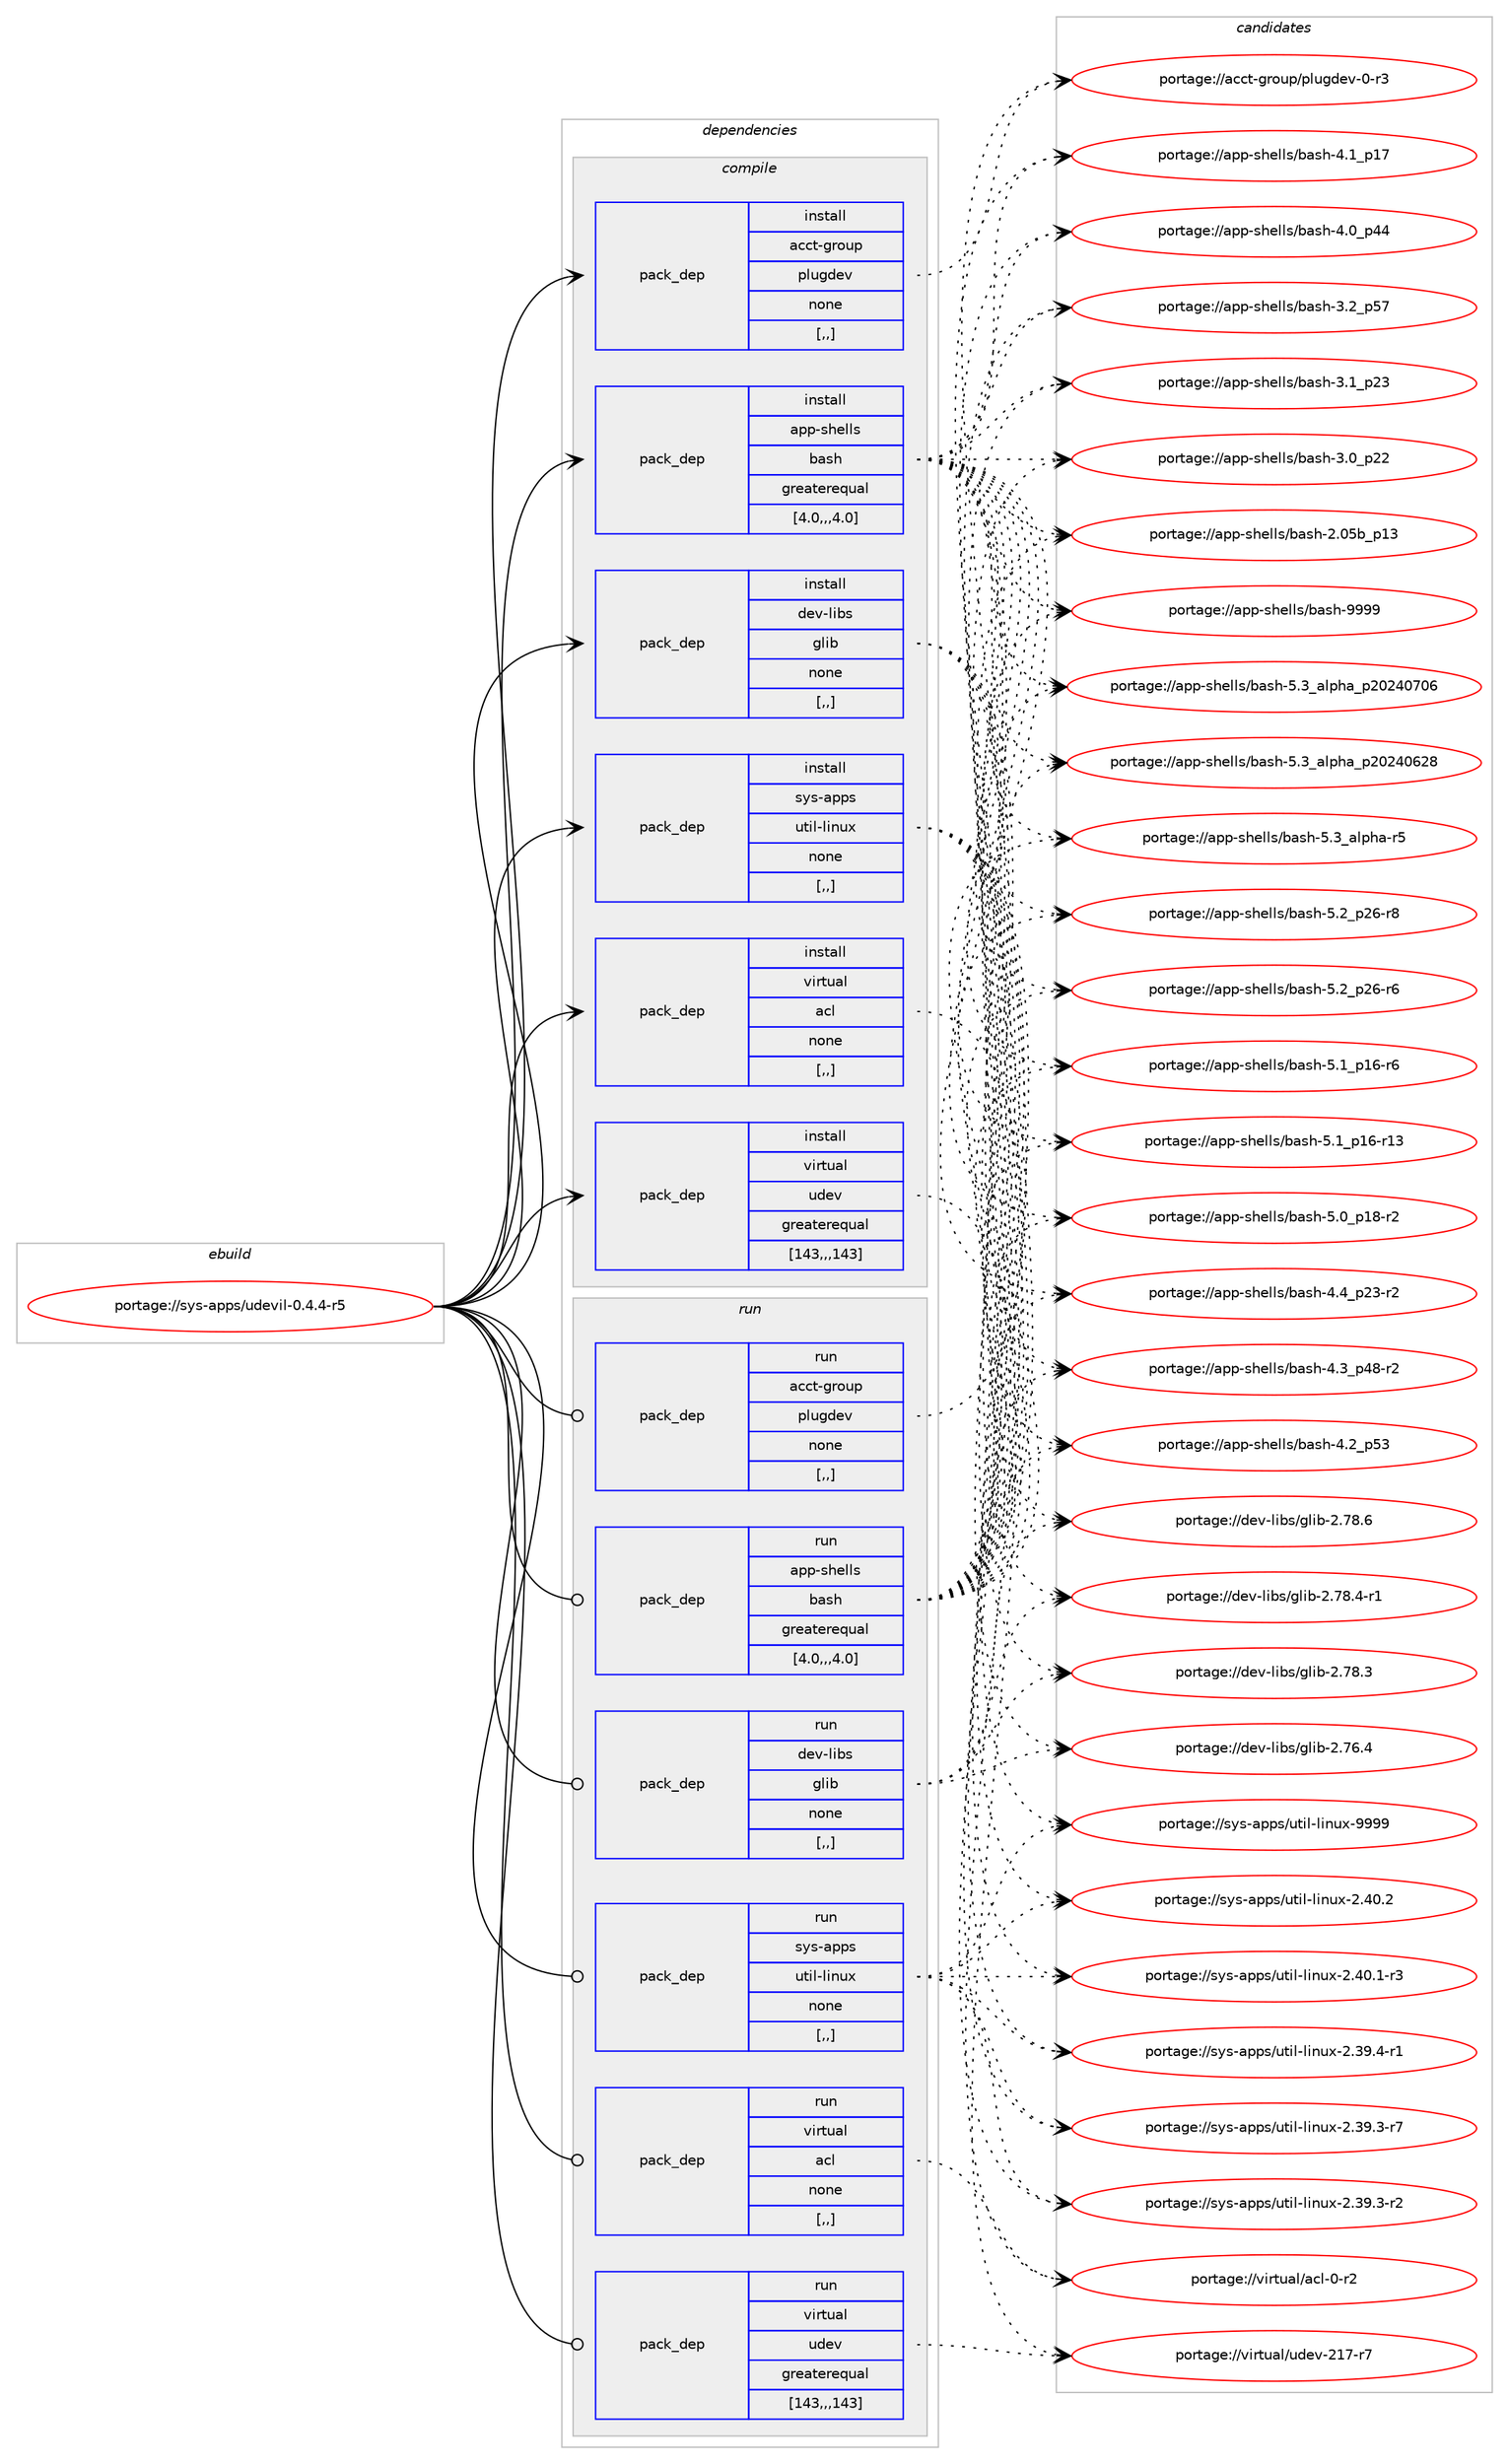digraph prolog {

# *************
# Graph options
# *************

newrank=true;
concentrate=true;
compound=true;
graph [rankdir=LR,fontname=Helvetica,fontsize=10,ranksep=1.5];#, ranksep=2.5, nodesep=0.2];
edge  [arrowhead=vee];
node  [fontname=Helvetica,fontsize=10];

# **********
# The ebuild
# **********

subgraph cluster_leftcol {
color=gray;
rank=same;
label=<<i>ebuild</i>>;
id [label="portage://sys-apps/udevil-0.4.4-r5", color=red, width=4, href="../sys-apps/udevil-0.4.4-r5.svg"];
}

# ****************
# The dependencies
# ****************

subgraph cluster_midcol {
color=gray;
label=<<i>dependencies</i>>;
subgraph cluster_compile {
fillcolor="#eeeeee";
style=filled;
label=<<i>compile</i>>;
subgraph pack307815 {
dependency422981 [label=<<TABLE BORDER="0" CELLBORDER="1" CELLSPACING="0" CELLPADDING="4" WIDTH="220"><TR><TD ROWSPAN="6" CELLPADDING="30">pack_dep</TD></TR><TR><TD WIDTH="110">install</TD></TR><TR><TD>acct-group</TD></TR><TR><TD>plugdev</TD></TR><TR><TD>none</TD></TR><TR><TD>[,,]</TD></TR></TABLE>>, shape=none, color=blue];
}
id:e -> dependency422981:w [weight=20,style="solid",arrowhead="vee"];
subgraph pack307816 {
dependency422982 [label=<<TABLE BORDER="0" CELLBORDER="1" CELLSPACING="0" CELLPADDING="4" WIDTH="220"><TR><TD ROWSPAN="6" CELLPADDING="30">pack_dep</TD></TR><TR><TD WIDTH="110">install</TD></TR><TR><TD>app-shells</TD></TR><TR><TD>bash</TD></TR><TR><TD>greaterequal</TD></TR><TR><TD>[4.0,,,4.0]</TD></TR></TABLE>>, shape=none, color=blue];
}
id:e -> dependency422982:w [weight=20,style="solid",arrowhead="vee"];
subgraph pack307817 {
dependency422983 [label=<<TABLE BORDER="0" CELLBORDER="1" CELLSPACING="0" CELLPADDING="4" WIDTH="220"><TR><TD ROWSPAN="6" CELLPADDING="30">pack_dep</TD></TR><TR><TD WIDTH="110">install</TD></TR><TR><TD>dev-libs</TD></TR><TR><TD>glib</TD></TR><TR><TD>none</TD></TR><TR><TD>[,,]</TD></TR></TABLE>>, shape=none, color=blue];
}
id:e -> dependency422983:w [weight=20,style="solid",arrowhead="vee"];
subgraph pack307818 {
dependency422984 [label=<<TABLE BORDER="0" CELLBORDER="1" CELLSPACING="0" CELLPADDING="4" WIDTH="220"><TR><TD ROWSPAN="6" CELLPADDING="30">pack_dep</TD></TR><TR><TD WIDTH="110">install</TD></TR><TR><TD>sys-apps</TD></TR><TR><TD>util-linux</TD></TR><TR><TD>none</TD></TR><TR><TD>[,,]</TD></TR></TABLE>>, shape=none, color=blue];
}
id:e -> dependency422984:w [weight=20,style="solid",arrowhead="vee"];
subgraph pack307819 {
dependency422985 [label=<<TABLE BORDER="0" CELLBORDER="1" CELLSPACING="0" CELLPADDING="4" WIDTH="220"><TR><TD ROWSPAN="6" CELLPADDING="30">pack_dep</TD></TR><TR><TD WIDTH="110">install</TD></TR><TR><TD>virtual</TD></TR><TR><TD>acl</TD></TR><TR><TD>none</TD></TR><TR><TD>[,,]</TD></TR></TABLE>>, shape=none, color=blue];
}
id:e -> dependency422985:w [weight=20,style="solid",arrowhead="vee"];
subgraph pack307820 {
dependency422986 [label=<<TABLE BORDER="0" CELLBORDER="1" CELLSPACING="0" CELLPADDING="4" WIDTH="220"><TR><TD ROWSPAN="6" CELLPADDING="30">pack_dep</TD></TR><TR><TD WIDTH="110">install</TD></TR><TR><TD>virtual</TD></TR><TR><TD>udev</TD></TR><TR><TD>greaterequal</TD></TR><TR><TD>[143,,,143]</TD></TR></TABLE>>, shape=none, color=blue];
}
id:e -> dependency422986:w [weight=20,style="solid",arrowhead="vee"];
}
subgraph cluster_compileandrun {
fillcolor="#eeeeee";
style=filled;
label=<<i>compile and run</i>>;
}
subgraph cluster_run {
fillcolor="#eeeeee";
style=filled;
label=<<i>run</i>>;
subgraph pack307821 {
dependency422987 [label=<<TABLE BORDER="0" CELLBORDER="1" CELLSPACING="0" CELLPADDING="4" WIDTH="220"><TR><TD ROWSPAN="6" CELLPADDING="30">pack_dep</TD></TR><TR><TD WIDTH="110">run</TD></TR><TR><TD>acct-group</TD></TR><TR><TD>plugdev</TD></TR><TR><TD>none</TD></TR><TR><TD>[,,]</TD></TR></TABLE>>, shape=none, color=blue];
}
id:e -> dependency422987:w [weight=20,style="solid",arrowhead="odot"];
subgraph pack307822 {
dependency422988 [label=<<TABLE BORDER="0" CELLBORDER="1" CELLSPACING="0" CELLPADDING="4" WIDTH="220"><TR><TD ROWSPAN="6" CELLPADDING="30">pack_dep</TD></TR><TR><TD WIDTH="110">run</TD></TR><TR><TD>app-shells</TD></TR><TR><TD>bash</TD></TR><TR><TD>greaterequal</TD></TR><TR><TD>[4.0,,,4.0]</TD></TR></TABLE>>, shape=none, color=blue];
}
id:e -> dependency422988:w [weight=20,style="solid",arrowhead="odot"];
subgraph pack307823 {
dependency422989 [label=<<TABLE BORDER="0" CELLBORDER="1" CELLSPACING="0" CELLPADDING="4" WIDTH="220"><TR><TD ROWSPAN="6" CELLPADDING="30">pack_dep</TD></TR><TR><TD WIDTH="110">run</TD></TR><TR><TD>dev-libs</TD></TR><TR><TD>glib</TD></TR><TR><TD>none</TD></TR><TR><TD>[,,]</TD></TR></TABLE>>, shape=none, color=blue];
}
id:e -> dependency422989:w [weight=20,style="solid",arrowhead="odot"];
subgraph pack307824 {
dependency422990 [label=<<TABLE BORDER="0" CELLBORDER="1" CELLSPACING="0" CELLPADDING="4" WIDTH="220"><TR><TD ROWSPAN="6" CELLPADDING="30">pack_dep</TD></TR><TR><TD WIDTH="110">run</TD></TR><TR><TD>sys-apps</TD></TR><TR><TD>util-linux</TD></TR><TR><TD>none</TD></TR><TR><TD>[,,]</TD></TR></TABLE>>, shape=none, color=blue];
}
id:e -> dependency422990:w [weight=20,style="solid",arrowhead="odot"];
subgraph pack307825 {
dependency422991 [label=<<TABLE BORDER="0" CELLBORDER="1" CELLSPACING="0" CELLPADDING="4" WIDTH="220"><TR><TD ROWSPAN="6" CELLPADDING="30">pack_dep</TD></TR><TR><TD WIDTH="110">run</TD></TR><TR><TD>virtual</TD></TR><TR><TD>acl</TD></TR><TR><TD>none</TD></TR><TR><TD>[,,]</TD></TR></TABLE>>, shape=none, color=blue];
}
id:e -> dependency422991:w [weight=20,style="solid",arrowhead="odot"];
subgraph pack307826 {
dependency422992 [label=<<TABLE BORDER="0" CELLBORDER="1" CELLSPACING="0" CELLPADDING="4" WIDTH="220"><TR><TD ROWSPAN="6" CELLPADDING="30">pack_dep</TD></TR><TR><TD WIDTH="110">run</TD></TR><TR><TD>virtual</TD></TR><TR><TD>udev</TD></TR><TR><TD>greaterequal</TD></TR><TR><TD>[143,,,143]</TD></TR></TABLE>>, shape=none, color=blue];
}
id:e -> dependency422992:w [weight=20,style="solid",arrowhead="odot"];
}
}

# **************
# The candidates
# **************

subgraph cluster_choices {
rank=same;
color=gray;
label=<<i>candidates</i>>;

subgraph choice307815 {
color=black;
nodesep=1;
choice979999116451031141111171124711210811710310010111845484511451 [label="portage://acct-group/plugdev-0-r3", color=red, width=4,href="../acct-group/plugdev-0-r3.svg"];
dependency422981:e -> choice979999116451031141111171124711210811710310010111845484511451:w [style=dotted,weight="100"];
}
subgraph choice307816 {
color=black;
nodesep=1;
choice97112112451151041011081081154798971151044557575757 [label="portage://app-shells/bash-9999", color=red, width=4,href="../app-shells/bash-9999.svg"];
choice971121124511510410110810811547989711510445534651959710811210497951125048505248554854 [label="portage://app-shells/bash-5.3_alpha_p20240706", color=red, width=4,href="../app-shells/bash-5.3_alpha_p20240706.svg"];
choice971121124511510410110810811547989711510445534651959710811210497951125048505248545056 [label="portage://app-shells/bash-5.3_alpha_p20240628", color=red, width=4,href="../app-shells/bash-5.3_alpha_p20240628.svg"];
choice9711211245115104101108108115479897115104455346519597108112104974511453 [label="portage://app-shells/bash-5.3_alpha-r5", color=red, width=4,href="../app-shells/bash-5.3_alpha-r5.svg"];
choice9711211245115104101108108115479897115104455346509511250544511456 [label="portage://app-shells/bash-5.2_p26-r8", color=red, width=4,href="../app-shells/bash-5.2_p26-r8.svg"];
choice9711211245115104101108108115479897115104455346509511250544511454 [label="portage://app-shells/bash-5.2_p26-r6", color=red, width=4,href="../app-shells/bash-5.2_p26-r6.svg"];
choice9711211245115104101108108115479897115104455346499511249544511454 [label="portage://app-shells/bash-5.1_p16-r6", color=red, width=4,href="../app-shells/bash-5.1_p16-r6.svg"];
choice971121124511510410110810811547989711510445534649951124954451144951 [label="portage://app-shells/bash-5.1_p16-r13", color=red, width=4,href="../app-shells/bash-5.1_p16-r13.svg"];
choice9711211245115104101108108115479897115104455346489511249564511450 [label="portage://app-shells/bash-5.0_p18-r2", color=red, width=4,href="../app-shells/bash-5.0_p18-r2.svg"];
choice9711211245115104101108108115479897115104455246529511250514511450 [label="portage://app-shells/bash-4.4_p23-r2", color=red, width=4,href="../app-shells/bash-4.4_p23-r2.svg"];
choice9711211245115104101108108115479897115104455246519511252564511450 [label="portage://app-shells/bash-4.3_p48-r2", color=red, width=4,href="../app-shells/bash-4.3_p48-r2.svg"];
choice971121124511510410110810811547989711510445524650951125351 [label="portage://app-shells/bash-4.2_p53", color=red, width=4,href="../app-shells/bash-4.2_p53.svg"];
choice971121124511510410110810811547989711510445524649951124955 [label="portage://app-shells/bash-4.1_p17", color=red, width=4,href="../app-shells/bash-4.1_p17.svg"];
choice971121124511510410110810811547989711510445524648951125252 [label="portage://app-shells/bash-4.0_p44", color=red, width=4,href="../app-shells/bash-4.0_p44.svg"];
choice971121124511510410110810811547989711510445514650951125355 [label="portage://app-shells/bash-3.2_p57", color=red, width=4,href="../app-shells/bash-3.2_p57.svg"];
choice971121124511510410110810811547989711510445514649951125051 [label="portage://app-shells/bash-3.1_p23", color=red, width=4,href="../app-shells/bash-3.1_p23.svg"];
choice971121124511510410110810811547989711510445514648951125050 [label="portage://app-shells/bash-3.0_p22", color=red, width=4,href="../app-shells/bash-3.0_p22.svg"];
choice9711211245115104101108108115479897115104455046485398951124951 [label="portage://app-shells/bash-2.05b_p13", color=red, width=4,href="../app-shells/bash-2.05b_p13.svg"];
dependency422982:e -> choice97112112451151041011081081154798971151044557575757:w [style=dotted,weight="100"];
dependency422982:e -> choice971121124511510410110810811547989711510445534651959710811210497951125048505248554854:w [style=dotted,weight="100"];
dependency422982:e -> choice971121124511510410110810811547989711510445534651959710811210497951125048505248545056:w [style=dotted,weight="100"];
dependency422982:e -> choice9711211245115104101108108115479897115104455346519597108112104974511453:w [style=dotted,weight="100"];
dependency422982:e -> choice9711211245115104101108108115479897115104455346509511250544511456:w [style=dotted,weight="100"];
dependency422982:e -> choice9711211245115104101108108115479897115104455346509511250544511454:w [style=dotted,weight="100"];
dependency422982:e -> choice9711211245115104101108108115479897115104455346499511249544511454:w [style=dotted,weight="100"];
dependency422982:e -> choice971121124511510410110810811547989711510445534649951124954451144951:w [style=dotted,weight="100"];
dependency422982:e -> choice9711211245115104101108108115479897115104455346489511249564511450:w [style=dotted,weight="100"];
dependency422982:e -> choice9711211245115104101108108115479897115104455246529511250514511450:w [style=dotted,weight="100"];
dependency422982:e -> choice9711211245115104101108108115479897115104455246519511252564511450:w [style=dotted,weight="100"];
dependency422982:e -> choice971121124511510410110810811547989711510445524650951125351:w [style=dotted,weight="100"];
dependency422982:e -> choice971121124511510410110810811547989711510445524649951124955:w [style=dotted,weight="100"];
dependency422982:e -> choice971121124511510410110810811547989711510445524648951125252:w [style=dotted,weight="100"];
dependency422982:e -> choice971121124511510410110810811547989711510445514650951125355:w [style=dotted,weight="100"];
dependency422982:e -> choice971121124511510410110810811547989711510445514649951125051:w [style=dotted,weight="100"];
dependency422982:e -> choice971121124511510410110810811547989711510445514648951125050:w [style=dotted,weight="100"];
dependency422982:e -> choice9711211245115104101108108115479897115104455046485398951124951:w [style=dotted,weight="100"];
}
subgraph choice307817 {
color=black;
nodesep=1;
choice1001011184510810598115471031081059845504655564654 [label="portage://dev-libs/glib-2.78.6", color=red, width=4,href="../dev-libs/glib-2.78.6.svg"];
choice10010111845108105981154710310810598455046555646524511449 [label="portage://dev-libs/glib-2.78.4-r1", color=red, width=4,href="../dev-libs/glib-2.78.4-r1.svg"];
choice1001011184510810598115471031081059845504655564651 [label="portage://dev-libs/glib-2.78.3", color=red, width=4,href="../dev-libs/glib-2.78.3.svg"];
choice1001011184510810598115471031081059845504655544652 [label="portage://dev-libs/glib-2.76.4", color=red, width=4,href="../dev-libs/glib-2.76.4.svg"];
dependency422983:e -> choice1001011184510810598115471031081059845504655564654:w [style=dotted,weight="100"];
dependency422983:e -> choice10010111845108105981154710310810598455046555646524511449:w [style=dotted,weight="100"];
dependency422983:e -> choice1001011184510810598115471031081059845504655564651:w [style=dotted,weight="100"];
dependency422983:e -> choice1001011184510810598115471031081059845504655544652:w [style=dotted,weight="100"];
}
subgraph choice307818 {
color=black;
nodesep=1;
choice115121115459711211211547117116105108451081051101171204557575757 [label="portage://sys-apps/util-linux-9999", color=red, width=4,href="../sys-apps/util-linux-9999.svg"];
choice1151211154597112112115471171161051084510810511011712045504652484650 [label="portage://sys-apps/util-linux-2.40.2", color=red, width=4,href="../sys-apps/util-linux-2.40.2.svg"];
choice11512111545971121121154711711610510845108105110117120455046524846494511451 [label="portage://sys-apps/util-linux-2.40.1-r3", color=red, width=4,href="../sys-apps/util-linux-2.40.1-r3.svg"];
choice11512111545971121121154711711610510845108105110117120455046515746524511449 [label="portage://sys-apps/util-linux-2.39.4-r1", color=red, width=4,href="../sys-apps/util-linux-2.39.4-r1.svg"];
choice11512111545971121121154711711610510845108105110117120455046515746514511455 [label="portage://sys-apps/util-linux-2.39.3-r7", color=red, width=4,href="../sys-apps/util-linux-2.39.3-r7.svg"];
choice11512111545971121121154711711610510845108105110117120455046515746514511450 [label="portage://sys-apps/util-linux-2.39.3-r2", color=red, width=4,href="../sys-apps/util-linux-2.39.3-r2.svg"];
dependency422984:e -> choice115121115459711211211547117116105108451081051101171204557575757:w [style=dotted,weight="100"];
dependency422984:e -> choice1151211154597112112115471171161051084510810511011712045504652484650:w [style=dotted,weight="100"];
dependency422984:e -> choice11512111545971121121154711711610510845108105110117120455046524846494511451:w [style=dotted,weight="100"];
dependency422984:e -> choice11512111545971121121154711711610510845108105110117120455046515746524511449:w [style=dotted,weight="100"];
dependency422984:e -> choice11512111545971121121154711711610510845108105110117120455046515746514511455:w [style=dotted,weight="100"];
dependency422984:e -> choice11512111545971121121154711711610510845108105110117120455046515746514511450:w [style=dotted,weight="100"];
}
subgraph choice307819 {
color=black;
nodesep=1;
choice1181051141161179710847979910845484511450 [label="portage://virtual/acl-0-r2", color=red, width=4,href="../virtual/acl-0-r2.svg"];
dependency422985:e -> choice1181051141161179710847979910845484511450:w [style=dotted,weight="100"];
}
subgraph choice307820 {
color=black;
nodesep=1;
choice1181051141161179710847117100101118455049554511455 [label="portage://virtual/udev-217-r7", color=red, width=4,href="../virtual/udev-217-r7.svg"];
dependency422986:e -> choice1181051141161179710847117100101118455049554511455:w [style=dotted,weight="100"];
}
subgraph choice307821 {
color=black;
nodesep=1;
choice979999116451031141111171124711210811710310010111845484511451 [label="portage://acct-group/plugdev-0-r3", color=red, width=4,href="../acct-group/plugdev-0-r3.svg"];
dependency422987:e -> choice979999116451031141111171124711210811710310010111845484511451:w [style=dotted,weight="100"];
}
subgraph choice307822 {
color=black;
nodesep=1;
choice97112112451151041011081081154798971151044557575757 [label="portage://app-shells/bash-9999", color=red, width=4,href="../app-shells/bash-9999.svg"];
choice971121124511510410110810811547989711510445534651959710811210497951125048505248554854 [label="portage://app-shells/bash-5.3_alpha_p20240706", color=red, width=4,href="../app-shells/bash-5.3_alpha_p20240706.svg"];
choice971121124511510410110810811547989711510445534651959710811210497951125048505248545056 [label="portage://app-shells/bash-5.3_alpha_p20240628", color=red, width=4,href="../app-shells/bash-5.3_alpha_p20240628.svg"];
choice9711211245115104101108108115479897115104455346519597108112104974511453 [label="portage://app-shells/bash-5.3_alpha-r5", color=red, width=4,href="../app-shells/bash-5.3_alpha-r5.svg"];
choice9711211245115104101108108115479897115104455346509511250544511456 [label="portage://app-shells/bash-5.2_p26-r8", color=red, width=4,href="../app-shells/bash-5.2_p26-r8.svg"];
choice9711211245115104101108108115479897115104455346509511250544511454 [label="portage://app-shells/bash-5.2_p26-r6", color=red, width=4,href="../app-shells/bash-5.2_p26-r6.svg"];
choice9711211245115104101108108115479897115104455346499511249544511454 [label="portage://app-shells/bash-5.1_p16-r6", color=red, width=4,href="../app-shells/bash-5.1_p16-r6.svg"];
choice971121124511510410110810811547989711510445534649951124954451144951 [label="portage://app-shells/bash-5.1_p16-r13", color=red, width=4,href="../app-shells/bash-5.1_p16-r13.svg"];
choice9711211245115104101108108115479897115104455346489511249564511450 [label="portage://app-shells/bash-5.0_p18-r2", color=red, width=4,href="../app-shells/bash-5.0_p18-r2.svg"];
choice9711211245115104101108108115479897115104455246529511250514511450 [label="portage://app-shells/bash-4.4_p23-r2", color=red, width=4,href="../app-shells/bash-4.4_p23-r2.svg"];
choice9711211245115104101108108115479897115104455246519511252564511450 [label="portage://app-shells/bash-4.3_p48-r2", color=red, width=4,href="../app-shells/bash-4.3_p48-r2.svg"];
choice971121124511510410110810811547989711510445524650951125351 [label="portage://app-shells/bash-4.2_p53", color=red, width=4,href="../app-shells/bash-4.2_p53.svg"];
choice971121124511510410110810811547989711510445524649951124955 [label="portage://app-shells/bash-4.1_p17", color=red, width=4,href="../app-shells/bash-4.1_p17.svg"];
choice971121124511510410110810811547989711510445524648951125252 [label="portage://app-shells/bash-4.0_p44", color=red, width=4,href="../app-shells/bash-4.0_p44.svg"];
choice971121124511510410110810811547989711510445514650951125355 [label="portage://app-shells/bash-3.2_p57", color=red, width=4,href="../app-shells/bash-3.2_p57.svg"];
choice971121124511510410110810811547989711510445514649951125051 [label="portage://app-shells/bash-3.1_p23", color=red, width=4,href="../app-shells/bash-3.1_p23.svg"];
choice971121124511510410110810811547989711510445514648951125050 [label="portage://app-shells/bash-3.0_p22", color=red, width=4,href="../app-shells/bash-3.0_p22.svg"];
choice9711211245115104101108108115479897115104455046485398951124951 [label="portage://app-shells/bash-2.05b_p13", color=red, width=4,href="../app-shells/bash-2.05b_p13.svg"];
dependency422988:e -> choice97112112451151041011081081154798971151044557575757:w [style=dotted,weight="100"];
dependency422988:e -> choice971121124511510410110810811547989711510445534651959710811210497951125048505248554854:w [style=dotted,weight="100"];
dependency422988:e -> choice971121124511510410110810811547989711510445534651959710811210497951125048505248545056:w [style=dotted,weight="100"];
dependency422988:e -> choice9711211245115104101108108115479897115104455346519597108112104974511453:w [style=dotted,weight="100"];
dependency422988:e -> choice9711211245115104101108108115479897115104455346509511250544511456:w [style=dotted,weight="100"];
dependency422988:e -> choice9711211245115104101108108115479897115104455346509511250544511454:w [style=dotted,weight="100"];
dependency422988:e -> choice9711211245115104101108108115479897115104455346499511249544511454:w [style=dotted,weight="100"];
dependency422988:e -> choice971121124511510410110810811547989711510445534649951124954451144951:w [style=dotted,weight="100"];
dependency422988:e -> choice9711211245115104101108108115479897115104455346489511249564511450:w [style=dotted,weight="100"];
dependency422988:e -> choice9711211245115104101108108115479897115104455246529511250514511450:w [style=dotted,weight="100"];
dependency422988:e -> choice9711211245115104101108108115479897115104455246519511252564511450:w [style=dotted,weight="100"];
dependency422988:e -> choice971121124511510410110810811547989711510445524650951125351:w [style=dotted,weight="100"];
dependency422988:e -> choice971121124511510410110810811547989711510445524649951124955:w [style=dotted,weight="100"];
dependency422988:e -> choice971121124511510410110810811547989711510445524648951125252:w [style=dotted,weight="100"];
dependency422988:e -> choice971121124511510410110810811547989711510445514650951125355:w [style=dotted,weight="100"];
dependency422988:e -> choice971121124511510410110810811547989711510445514649951125051:w [style=dotted,weight="100"];
dependency422988:e -> choice971121124511510410110810811547989711510445514648951125050:w [style=dotted,weight="100"];
dependency422988:e -> choice9711211245115104101108108115479897115104455046485398951124951:w [style=dotted,weight="100"];
}
subgraph choice307823 {
color=black;
nodesep=1;
choice1001011184510810598115471031081059845504655564654 [label="portage://dev-libs/glib-2.78.6", color=red, width=4,href="../dev-libs/glib-2.78.6.svg"];
choice10010111845108105981154710310810598455046555646524511449 [label="portage://dev-libs/glib-2.78.4-r1", color=red, width=4,href="../dev-libs/glib-2.78.4-r1.svg"];
choice1001011184510810598115471031081059845504655564651 [label="portage://dev-libs/glib-2.78.3", color=red, width=4,href="../dev-libs/glib-2.78.3.svg"];
choice1001011184510810598115471031081059845504655544652 [label="portage://dev-libs/glib-2.76.4", color=red, width=4,href="../dev-libs/glib-2.76.4.svg"];
dependency422989:e -> choice1001011184510810598115471031081059845504655564654:w [style=dotted,weight="100"];
dependency422989:e -> choice10010111845108105981154710310810598455046555646524511449:w [style=dotted,weight="100"];
dependency422989:e -> choice1001011184510810598115471031081059845504655564651:w [style=dotted,weight="100"];
dependency422989:e -> choice1001011184510810598115471031081059845504655544652:w [style=dotted,weight="100"];
}
subgraph choice307824 {
color=black;
nodesep=1;
choice115121115459711211211547117116105108451081051101171204557575757 [label="portage://sys-apps/util-linux-9999", color=red, width=4,href="../sys-apps/util-linux-9999.svg"];
choice1151211154597112112115471171161051084510810511011712045504652484650 [label="portage://sys-apps/util-linux-2.40.2", color=red, width=4,href="../sys-apps/util-linux-2.40.2.svg"];
choice11512111545971121121154711711610510845108105110117120455046524846494511451 [label="portage://sys-apps/util-linux-2.40.1-r3", color=red, width=4,href="../sys-apps/util-linux-2.40.1-r3.svg"];
choice11512111545971121121154711711610510845108105110117120455046515746524511449 [label="portage://sys-apps/util-linux-2.39.4-r1", color=red, width=4,href="../sys-apps/util-linux-2.39.4-r1.svg"];
choice11512111545971121121154711711610510845108105110117120455046515746514511455 [label="portage://sys-apps/util-linux-2.39.3-r7", color=red, width=4,href="../sys-apps/util-linux-2.39.3-r7.svg"];
choice11512111545971121121154711711610510845108105110117120455046515746514511450 [label="portage://sys-apps/util-linux-2.39.3-r2", color=red, width=4,href="../sys-apps/util-linux-2.39.3-r2.svg"];
dependency422990:e -> choice115121115459711211211547117116105108451081051101171204557575757:w [style=dotted,weight="100"];
dependency422990:e -> choice1151211154597112112115471171161051084510810511011712045504652484650:w [style=dotted,weight="100"];
dependency422990:e -> choice11512111545971121121154711711610510845108105110117120455046524846494511451:w [style=dotted,weight="100"];
dependency422990:e -> choice11512111545971121121154711711610510845108105110117120455046515746524511449:w [style=dotted,weight="100"];
dependency422990:e -> choice11512111545971121121154711711610510845108105110117120455046515746514511455:w [style=dotted,weight="100"];
dependency422990:e -> choice11512111545971121121154711711610510845108105110117120455046515746514511450:w [style=dotted,weight="100"];
}
subgraph choice307825 {
color=black;
nodesep=1;
choice1181051141161179710847979910845484511450 [label="portage://virtual/acl-0-r2", color=red, width=4,href="../virtual/acl-0-r2.svg"];
dependency422991:e -> choice1181051141161179710847979910845484511450:w [style=dotted,weight="100"];
}
subgraph choice307826 {
color=black;
nodesep=1;
choice1181051141161179710847117100101118455049554511455 [label="portage://virtual/udev-217-r7", color=red, width=4,href="../virtual/udev-217-r7.svg"];
dependency422992:e -> choice1181051141161179710847117100101118455049554511455:w [style=dotted,weight="100"];
}
}

}
